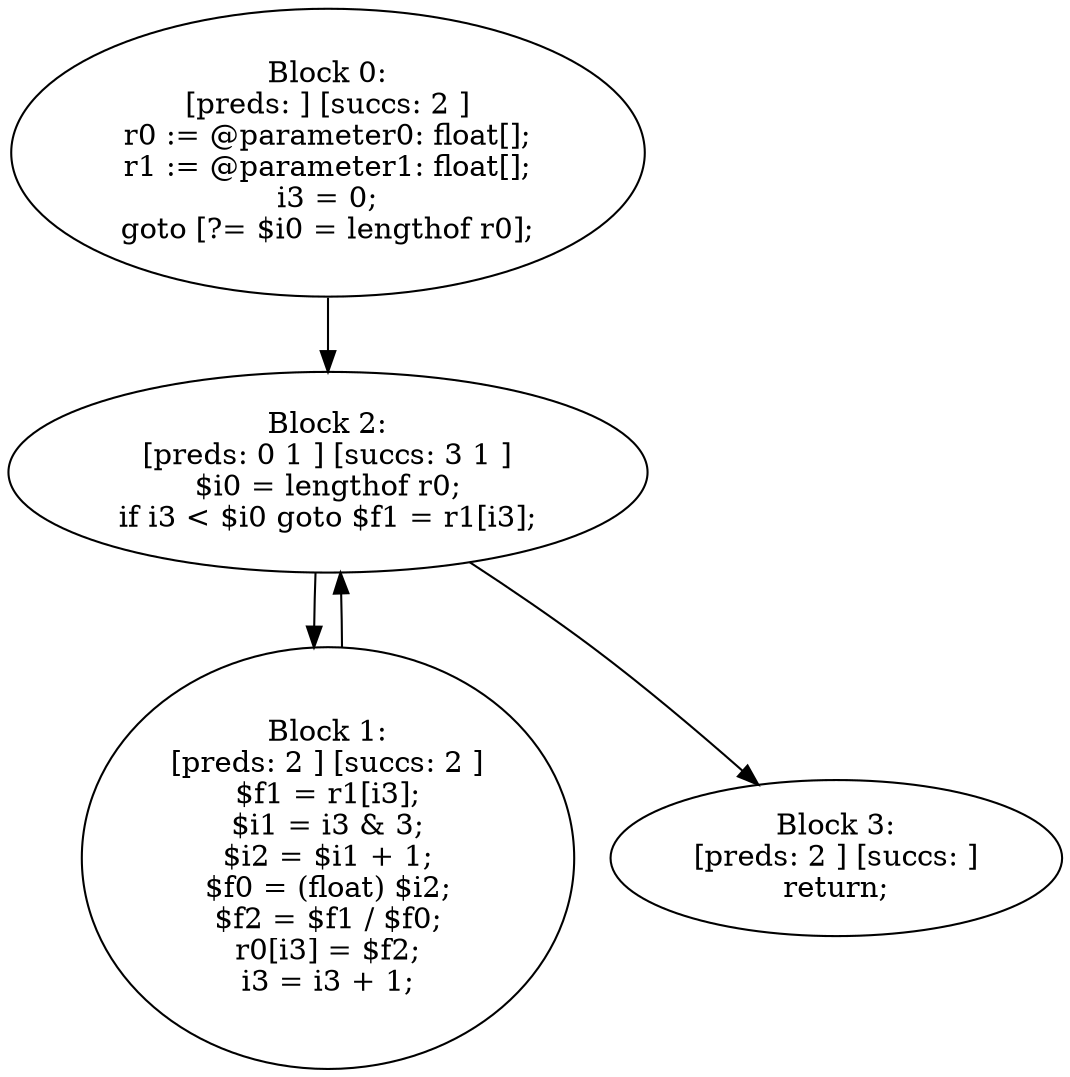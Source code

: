 digraph "unitGraph" {
    "Block 0:
[preds: ] [succs: 2 ]
r0 := @parameter0: float[];
r1 := @parameter1: float[];
i3 = 0;
goto [?= $i0 = lengthof r0];
"
    "Block 1:
[preds: 2 ] [succs: 2 ]
$f1 = r1[i3];
$i1 = i3 & 3;
$i2 = $i1 + 1;
$f0 = (float) $i2;
$f2 = $f1 / $f0;
r0[i3] = $f2;
i3 = i3 + 1;
"
    "Block 2:
[preds: 0 1 ] [succs: 3 1 ]
$i0 = lengthof r0;
if i3 < $i0 goto $f1 = r1[i3];
"
    "Block 3:
[preds: 2 ] [succs: ]
return;
"
    "Block 0:
[preds: ] [succs: 2 ]
r0 := @parameter0: float[];
r1 := @parameter1: float[];
i3 = 0;
goto [?= $i0 = lengthof r0];
"->"Block 2:
[preds: 0 1 ] [succs: 3 1 ]
$i0 = lengthof r0;
if i3 < $i0 goto $f1 = r1[i3];
";
    "Block 1:
[preds: 2 ] [succs: 2 ]
$f1 = r1[i3];
$i1 = i3 & 3;
$i2 = $i1 + 1;
$f0 = (float) $i2;
$f2 = $f1 / $f0;
r0[i3] = $f2;
i3 = i3 + 1;
"->"Block 2:
[preds: 0 1 ] [succs: 3 1 ]
$i0 = lengthof r0;
if i3 < $i0 goto $f1 = r1[i3];
";
    "Block 2:
[preds: 0 1 ] [succs: 3 1 ]
$i0 = lengthof r0;
if i3 < $i0 goto $f1 = r1[i3];
"->"Block 3:
[preds: 2 ] [succs: ]
return;
";
    "Block 2:
[preds: 0 1 ] [succs: 3 1 ]
$i0 = lengthof r0;
if i3 < $i0 goto $f1 = r1[i3];
"->"Block 1:
[preds: 2 ] [succs: 2 ]
$f1 = r1[i3];
$i1 = i3 & 3;
$i2 = $i1 + 1;
$f0 = (float) $i2;
$f2 = $f1 / $f0;
r0[i3] = $f2;
i3 = i3 + 1;
";
}

